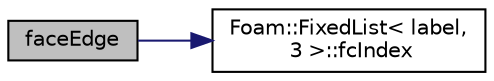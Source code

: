 digraph "faceEdge"
{
  bgcolor="transparent";
  edge [fontname="Helvetica",fontsize="10",labelfontname="Helvetica",labelfontsize="10"];
  node [fontname="Helvetica",fontsize="10",shape=record];
  rankdir="LR";
  Node245 [label="faceEdge",height=0.2,width=0.4,color="black", fillcolor="grey75", style="filled", fontcolor="black"];
  Node245 -> Node246 [color="midnightblue",fontsize="10",style="solid",fontname="Helvetica"];
  Node246 [label="Foam::FixedList\< label,\l 3 \>::fcIndex",height=0.2,width=0.4,color="black",URL="$a27009.html#a512534dbc231b74b95ff84902c1b2087",tooltip="Return the forward circular index, i.e. the next index. "];
}
